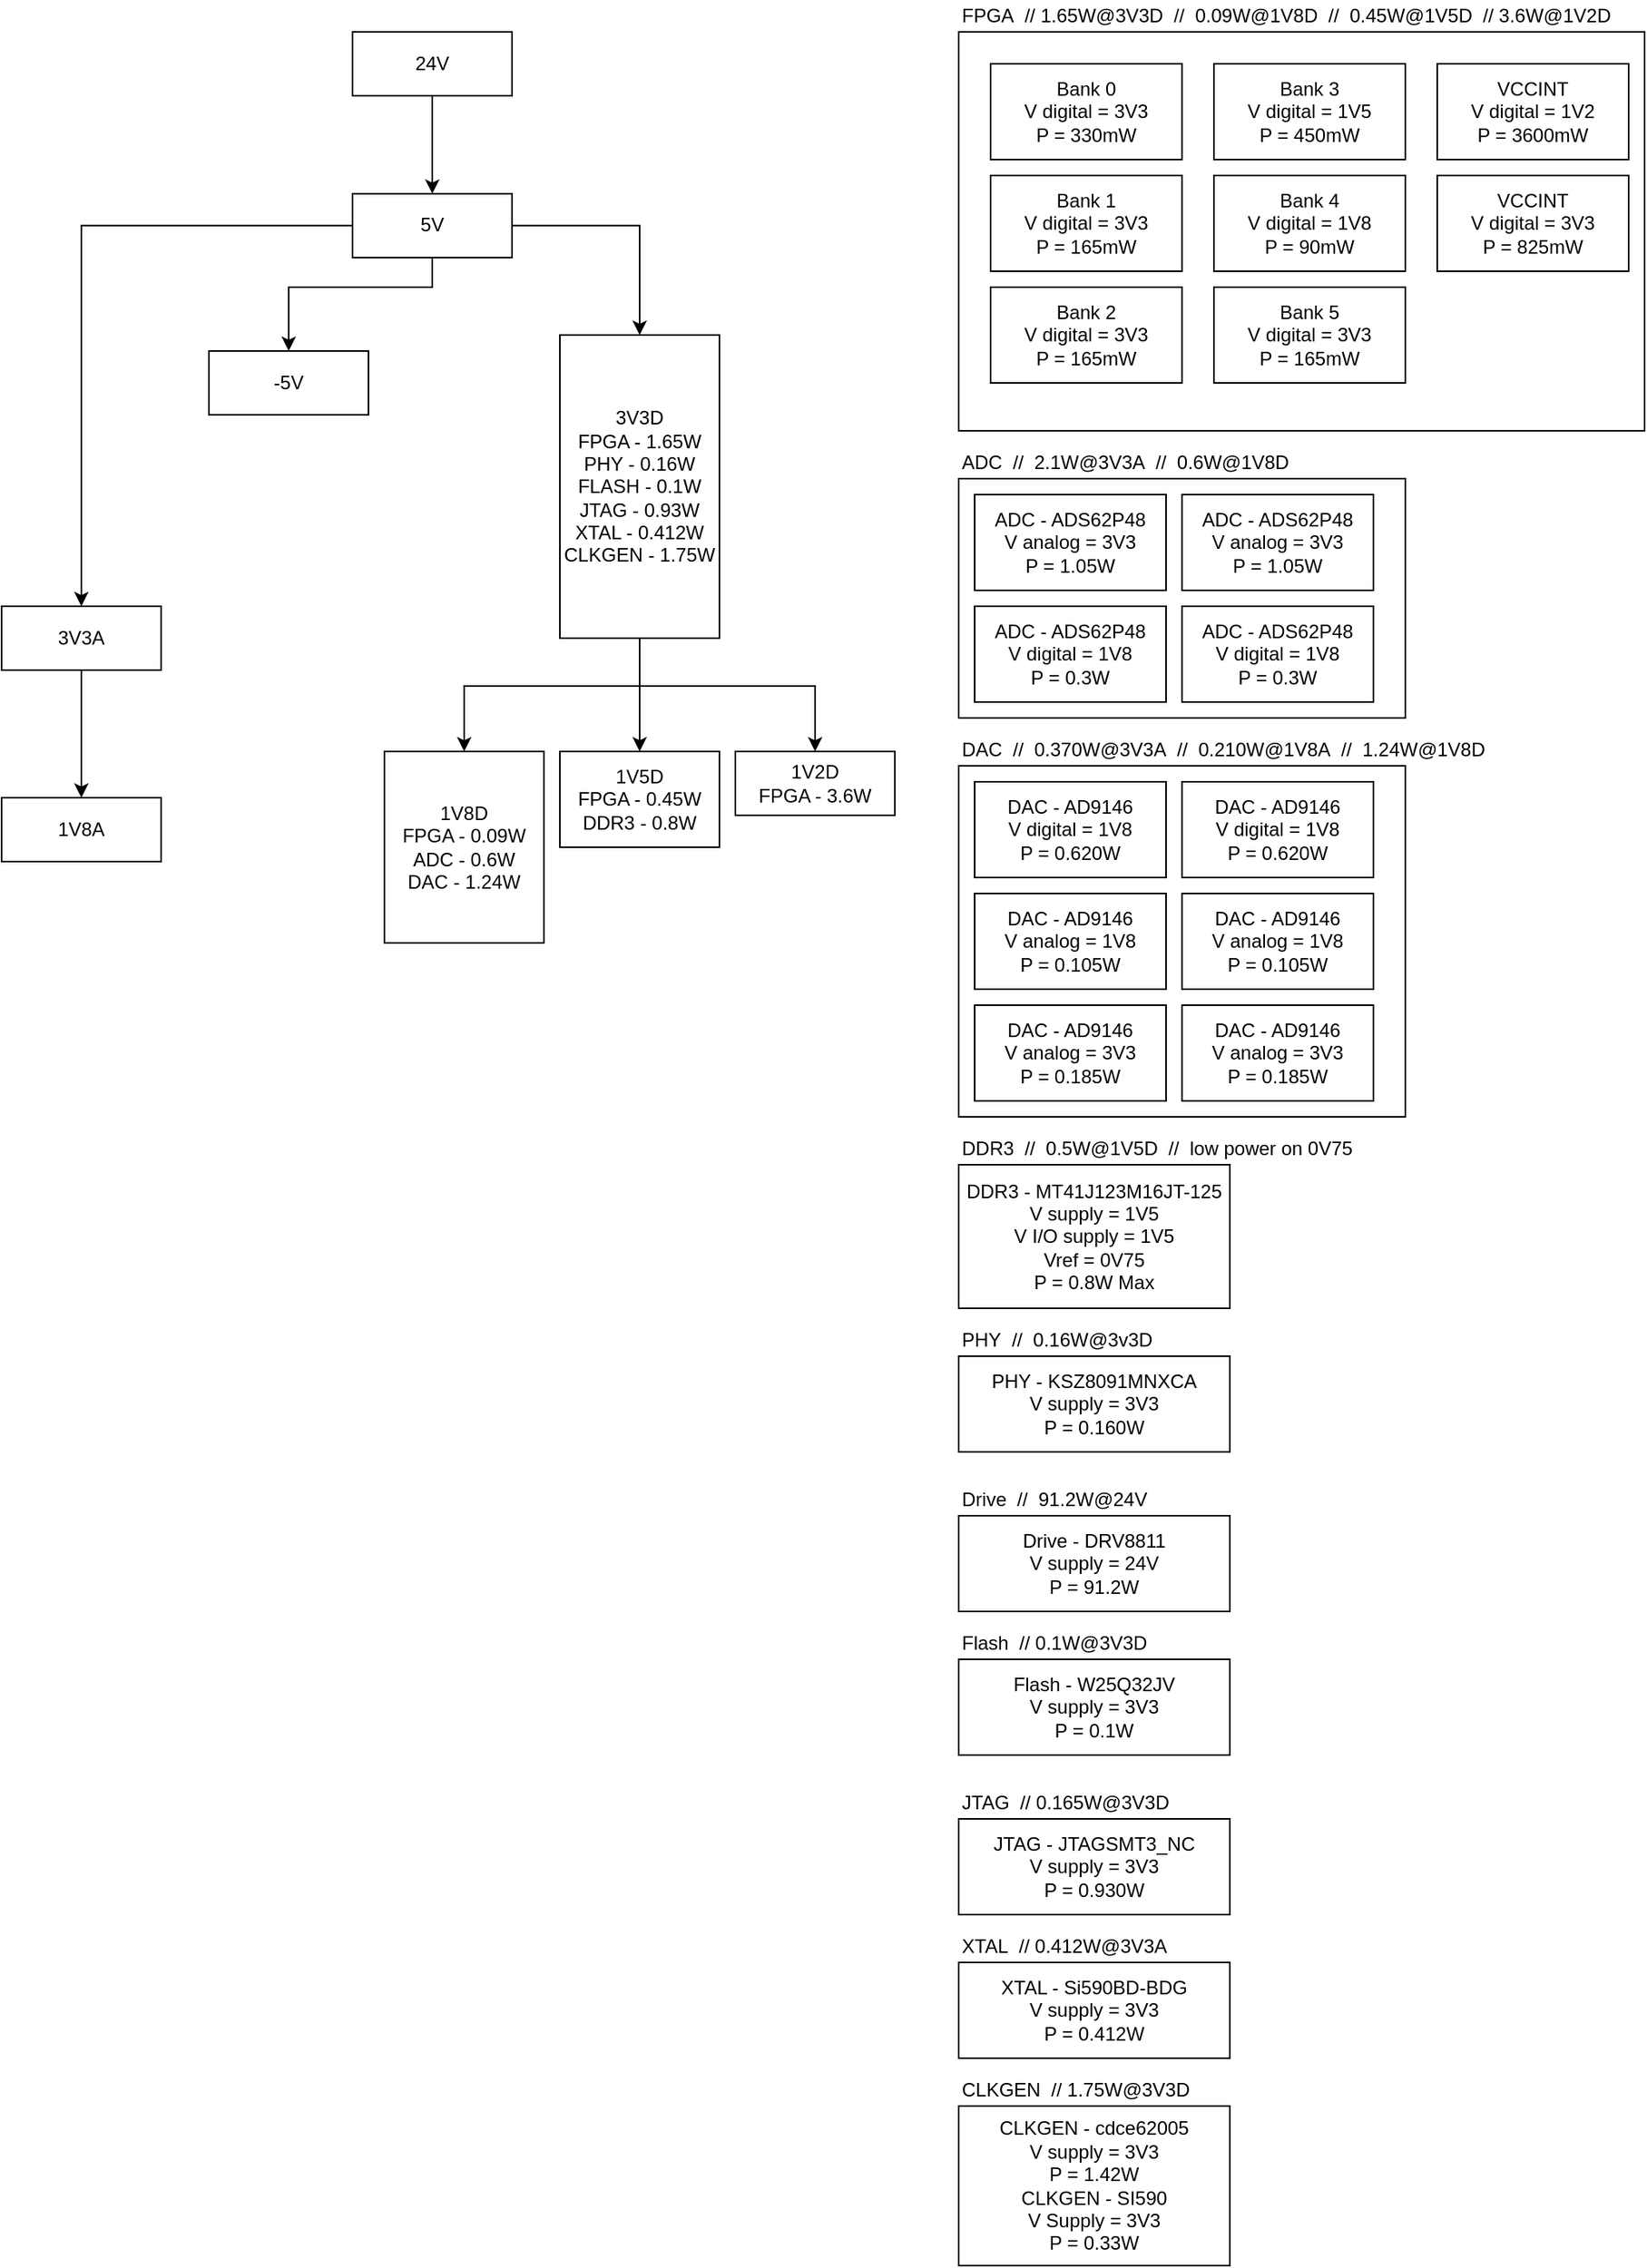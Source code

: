 <mxfile version="14.2.9" type="device"><diagram id="hTTGsYxaitzVj-rRXRXP" name="Page-1"><mxGraphModel dx="2062" dy="1122" grid="1" gridSize="10" guides="1" tooltips="1" connect="1" arrows="1" fold="1" page="1" pageScale="1" pageWidth="1169" pageHeight="827" math="0" shadow="0"><root><mxCell id="0"/><mxCell id="1" parent="0"/><mxCell id="vi5GylQGJiA6pSpL4ePf-6" value="" style="rounded=0;whiteSpace=wrap;html=1;container=1;recursiveResize=0;" parent="1" vertex="1"><mxGeometry x="640" y="40" width="430" height="250" as="geometry"><mxRectangle x="640" y="40" width="50" height="40" as="alternateBounds"/></mxGeometry></mxCell><mxCell id="R8-TVCE3yvpndG-WsekL-1" value="Bank 0&lt;br&gt;V digital = 3V3&lt;br&gt;P = 330mW" style="rounded=0;whiteSpace=wrap;html=1;" parent="vi5GylQGJiA6pSpL4ePf-6" vertex="1"><mxGeometry x="20" y="20" width="120" height="60" as="geometry"/></mxCell><mxCell id="R8-TVCE3yvpndG-WsekL-2" value="Bank 1&lt;br&gt;V digital = 3V3&lt;br&gt;P = 165mW" style="rounded=0;whiteSpace=wrap;html=1;" parent="vi5GylQGJiA6pSpL4ePf-6" vertex="1"><mxGeometry x="20" y="90" width="120" height="60" as="geometry"/></mxCell><mxCell id="R8-TVCE3yvpndG-WsekL-3" value="Bank 2&lt;br&gt;V digital = 3V3&lt;br&gt;P = 165mW" style="rounded=0;whiteSpace=wrap;html=1;" parent="vi5GylQGJiA6pSpL4ePf-6" vertex="1"><mxGeometry x="20" y="160" width="120" height="60" as="geometry"/></mxCell><mxCell id="R8-TVCE3yvpndG-WsekL-4" value="Bank 3&lt;br&gt;V digital = 1V5&lt;br&gt;P = 450mW" style="rounded=0;whiteSpace=wrap;html=1;" parent="vi5GylQGJiA6pSpL4ePf-6" vertex="1"><mxGeometry x="160" y="20" width="120" height="60" as="geometry"/></mxCell><mxCell id="R8-TVCE3yvpndG-WsekL-5" value="Bank 4&lt;br&gt;V digital = 1V8&lt;br&gt;P = 90mW" style="rounded=0;whiteSpace=wrap;html=1;" parent="vi5GylQGJiA6pSpL4ePf-6" vertex="1"><mxGeometry x="160" y="90" width="120" height="60" as="geometry"/></mxCell><mxCell id="R8-TVCE3yvpndG-WsekL-6" value="Bank 5&lt;br&gt;V digital = 3V3&lt;br&gt;P = 165mW" style="rounded=0;whiteSpace=wrap;html=1;" parent="vi5GylQGJiA6pSpL4ePf-6" vertex="1"><mxGeometry x="160" y="160" width="120" height="60" as="geometry"/></mxCell><mxCell id="R8-TVCE3yvpndG-WsekL-7" value="VCCINT&lt;br&gt;V digital = 1V2&lt;br&gt;P = 3600mW" style="rounded=0;whiteSpace=wrap;html=1;" parent="vi5GylQGJiA6pSpL4ePf-6" vertex="1"><mxGeometry x="300" y="20" width="120" height="60" as="geometry"/></mxCell><mxCell id="R8-TVCE3yvpndG-WsekL-8" value="VCCINT&lt;br&gt;V digital = 3V3&lt;br&gt;P = 825mW" style="rounded=0;whiteSpace=wrap;html=1;" parent="vi5GylQGJiA6pSpL4ePf-6" vertex="1"><mxGeometry x="300" y="90" width="120" height="60" as="geometry"/></mxCell><mxCell id="vi5GylQGJiA6pSpL4ePf-7" value="FPGA&amp;nbsp; // 1.65W@3V3D&amp;nbsp; //&amp;nbsp; 0.09W@1V8D&amp;nbsp; //&amp;nbsp; 0.45W@1V5D&amp;nbsp; // 3.6W@1V2D&amp;nbsp;&amp;nbsp;" style="text;html=1;align=left;verticalAlign=middle;resizable=0;points=[];autosize=1;" parent="1" vertex="1"><mxGeometry x="640" y="20" width="430" height="20" as="geometry"/></mxCell><mxCell id="vi5GylQGJiA6pSpL4ePf-24" value="" style="group" parent="1" vertex="1" connectable="0"><mxGeometry x="640" y="300" width="280" height="170" as="geometry"/></mxCell><mxCell id="vi5GylQGJiA6pSpL4ePf-13" value="" style="rounded=0;whiteSpace=wrap;html=1;container=1;" parent="vi5GylQGJiA6pSpL4ePf-24" vertex="1"><mxGeometry y="20" width="280" height="150" as="geometry"/></mxCell><mxCell id="vi5GylQGJiA6pSpL4ePf-8" value="ADC - ADS62P48&lt;br&gt;V analog = 3V3&lt;br&gt;P = 1.05W" style="rounded=0;whiteSpace=wrap;html=1;" parent="vi5GylQGJiA6pSpL4ePf-13" vertex="1"><mxGeometry x="10" y="10" width="120" height="60" as="geometry"/></mxCell><mxCell id="vi5GylQGJiA6pSpL4ePf-11" value="ADC - ADS62P48&lt;br&gt;V digital = 1V8&lt;br&gt;P = 0.3W" style="rounded=0;whiteSpace=wrap;html=1;" parent="vi5GylQGJiA6pSpL4ePf-13" vertex="1"><mxGeometry x="10" y="80" width="120" height="60" as="geometry"/></mxCell><mxCell id="vi5GylQGJiA6pSpL4ePf-9" value="ADC - ADS62P48&lt;br&gt;V analog = 3V3&lt;br&gt;P = 1.05W" style="rounded=0;whiteSpace=wrap;html=1;" parent="vi5GylQGJiA6pSpL4ePf-13" vertex="1"><mxGeometry x="140" y="10" width="120" height="60" as="geometry"/></mxCell><mxCell id="vi5GylQGJiA6pSpL4ePf-10" value="ADC - ADS62P48&lt;br&gt;V digital = 1V8&lt;br&gt;P = 0.3W" style="rounded=0;whiteSpace=wrap;html=1;" parent="vi5GylQGJiA6pSpL4ePf-13" vertex="1"><mxGeometry x="140" y="80" width="120" height="60" as="geometry"/></mxCell><mxCell id="vi5GylQGJiA6pSpL4ePf-14" value="ADC&amp;nbsp; //&amp;nbsp; 2.1W@3V3A&amp;nbsp; //&amp;nbsp; 0.6W@1V8D" style="text;html=1;strokeColor=none;fillColor=none;align=left;verticalAlign=middle;whiteSpace=wrap;rounded=0;" parent="vi5GylQGJiA6pSpL4ePf-24" vertex="1"><mxGeometry width="250" height="20" as="geometry"/></mxCell><mxCell id="vi5GylQGJiA6pSpL4ePf-26" value="" style="group" parent="1" vertex="1" connectable="0"><mxGeometry x="640" y="480" width="340" height="240" as="geometry"/></mxCell><mxCell id="vi5GylQGJiA6pSpL4ePf-23" value="" style="rounded=0;whiteSpace=wrap;html=1;container=1;" parent="vi5GylQGJiA6pSpL4ePf-26" vertex="1"><mxGeometry y="20" width="280" height="220" as="geometry"/></mxCell><mxCell id="vi5GylQGJiA6pSpL4ePf-15" value="DAC - AD9146&lt;br&gt;V digital = 1V8&lt;br&gt;P = 0.620W" style="rounded=0;whiteSpace=wrap;html=1;" parent="vi5GylQGJiA6pSpL4ePf-23" vertex="1"><mxGeometry x="10" y="10" width="120" height="60" as="geometry"/></mxCell><mxCell id="vi5GylQGJiA6pSpL4ePf-18" value="DAC - AD9146&lt;br&gt;V analog = 1V8&lt;br&gt;P = 0.105W" style="rounded=0;whiteSpace=wrap;html=1;" parent="vi5GylQGJiA6pSpL4ePf-23" vertex="1"><mxGeometry x="10" y="80" width="120" height="60" as="geometry"/></mxCell><mxCell id="vi5GylQGJiA6pSpL4ePf-19" value="DAC - AD9146&lt;br&gt;V analog = 3V3&lt;br&gt;P = 0.185W" style="rounded=0;whiteSpace=wrap;html=1;" parent="vi5GylQGJiA6pSpL4ePf-23" vertex="1"><mxGeometry x="10" y="150" width="120" height="60" as="geometry"/></mxCell><mxCell id="vi5GylQGJiA6pSpL4ePf-20" value="DAC - AD9146&lt;br&gt;V digital = 1V8&lt;br&gt;P = 0.620W" style="rounded=0;whiteSpace=wrap;html=1;" parent="vi5GylQGJiA6pSpL4ePf-23" vertex="1"><mxGeometry x="140" y="10" width="120" height="60" as="geometry"/></mxCell><mxCell id="vi5GylQGJiA6pSpL4ePf-21" value="DAC - AD9146&lt;br&gt;V analog = 1V8&lt;br&gt;P = 0.105W" style="rounded=0;whiteSpace=wrap;html=1;" parent="vi5GylQGJiA6pSpL4ePf-23" vertex="1"><mxGeometry x="140" y="80" width="120" height="60" as="geometry"/></mxCell><mxCell id="vi5GylQGJiA6pSpL4ePf-22" value="DAC - AD9146&lt;br&gt;V analog = 3V3&lt;br&gt;P = 0.185W" style="rounded=0;whiteSpace=wrap;html=1;" parent="vi5GylQGJiA6pSpL4ePf-23" vertex="1"><mxGeometry x="140" y="150" width="120" height="60" as="geometry"/></mxCell><mxCell id="vi5GylQGJiA6pSpL4ePf-25" value="DAC&amp;nbsp; //&amp;nbsp; 0.370W@3V3A&amp;nbsp; //&amp;nbsp; 0.210W@1V8A&amp;nbsp; //&amp;nbsp; 1.24W@1V8D" style="text;html=1;align=left;verticalAlign=middle;resizable=0;points=[];autosize=1;" parent="vi5GylQGJiA6pSpL4ePf-26" vertex="1"><mxGeometry width="340" height="20" as="geometry"/></mxCell><mxCell id="vi5GylQGJiA6pSpL4ePf-27" value="DDR3 - MT41J123M16JT-125&lt;br&gt;V supply = 1V5&lt;br&gt;V I/O supply = 1V5&lt;br&gt;Vref = 0V75&lt;br&gt;P = 0.8W Max" style="rounded=0;whiteSpace=wrap;html=1;" parent="1" vertex="1"><mxGeometry x="640" y="750" width="170" height="90" as="geometry"/></mxCell><mxCell id="BIMgwWSi9crWqFm1AJt5-1" value="DDR3&amp;nbsp; //&amp;nbsp; 0.5W@1V5D&amp;nbsp; //&amp;nbsp; low power on 0V75" style="text;html=1;align=left;verticalAlign=middle;resizable=0;points=[];autosize=1;" parent="1" vertex="1"><mxGeometry x="640" y="730" width="260" height="20" as="geometry"/></mxCell><mxCell id="BIMgwWSi9crWqFm1AJt5-7" value="PHY - KSZ8091MNXCA&lt;br&gt;V supply = 3V3&lt;br&gt;P = 0.160W" style="rounded=0;whiteSpace=wrap;html=1;" parent="1" vertex="1"><mxGeometry x="640" y="870" width="170" height="60" as="geometry"/></mxCell><mxCell id="BIMgwWSi9crWqFm1AJt5-8" value="PHY&amp;nbsp; //&amp;nbsp; 0.16W@3v3D" style="text;html=1;align=left;verticalAlign=middle;resizable=0;points=[];autosize=1;" parent="1" vertex="1"><mxGeometry x="640" y="850" width="130" height="20" as="geometry"/></mxCell><mxCell id="BIMgwWSi9crWqFm1AJt5-10" value="Drive - DRV8811&lt;br&gt;V supply = 24V&lt;br&gt;P = 91.2W" style="rounded=0;whiteSpace=wrap;html=1;" parent="1" vertex="1"><mxGeometry x="640" y="970" width="170" height="60" as="geometry"/></mxCell><mxCell id="BIMgwWSi9crWqFm1AJt5-11" value="Drive&amp;nbsp; //&amp;nbsp; 91.2W@24V" style="text;html=1;align=left;verticalAlign=middle;resizable=0;points=[];autosize=1;" parent="1" vertex="1"><mxGeometry x="640" y="950" width="130" height="20" as="geometry"/></mxCell><mxCell id="BIMgwWSi9crWqFm1AJt5-13" value="Flash - W25Q32JV&lt;br&gt;V supply = 3V3&lt;br&gt;P = 0.1W" style="rounded=0;whiteSpace=wrap;html=1;" parent="1" vertex="1"><mxGeometry x="640" y="1060" width="170" height="60" as="geometry"/></mxCell><mxCell id="BIMgwWSi9crWqFm1AJt5-14" value="Flash&amp;nbsp; // 0.1W@3V3D" style="text;html=1;align=left;verticalAlign=middle;resizable=0;points=[];autosize=1;" parent="1" vertex="1"><mxGeometry x="640" y="1040" width="130" height="20" as="geometry"/></mxCell><mxCell id="BIMgwWSi9crWqFm1AJt5-16" value="JTAG - JTAGSMT3_NC&lt;br&gt;V supply = 3V3&lt;br&gt;P = 0.930W" style="rounded=0;whiteSpace=wrap;html=1;" parent="1" vertex="1"><mxGeometry x="640" y="1160" width="170" height="60" as="geometry"/></mxCell><mxCell id="BIMgwWSi9crWqFm1AJt5-17" value="JTAG&amp;nbsp; // 0.165W@3V3D" style="text;html=1;align=left;verticalAlign=middle;resizable=0;points=[];autosize=1;" parent="1" vertex="1"><mxGeometry x="640" y="1140" width="150" height="20" as="geometry"/></mxCell><mxCell id="BIMgwWSi9crWqFm1AJt5-19" value="XTAL - Si590BD-BDG&lt;br&gt;V supply = 3V3&lt;br&gt;P = 0.412W" style="rounded=0;whiteSpace=wrap;html=1;" parent="1" vertex="1"><mxGeometry x="640" y="1250" width="170" height="60" as="geometry"/></mxCell><mxCell id="BIMgwWSi9crWqFm1AJt5-20" value="&lt;span style=&quot;text-align: center&quot;&gt;XTAL&lt;/span&gt;&amp;nbsp; // 0.412W@3V3A" style="text;html=1;align=left;verticalAlign=middle;resizable=0;points=[];autosize=1;" parent="1" vertex="1"><mxGeometry x="640" y="1230" width="150" height="20" as="geometry"/></mxCell><mxCell id="BIMgwWSi9crWqFm1AJt5-21" value="CLKGEN - cdce62005&lt;br&gt;V supply = 3V3&lt;br&gt;P = 1.42W&lt;br&gt;CLKGEN - SI590&lt;br&gt;V Supply = 3V3&lt;br&gt;P = 0.33W" style="rounded=0;whiteSpace=wrap;html=1;" parent="1" vertex="1"><mxGeometry x="640" y="1340" width="170" height="100" as="geometry"/></mxCell><mxCell id="BIMgwWSi9crWqFm1AJt5-22" value="CLKGEN&amp;nbsp; // 1.75W@3V3D" style="text;html=1;align=left;verticalAlign=middle;resizable=0;points=[];autosize=1;" parent="1" vertex="1"><mxGeometry x="640" y="1320" width="160" height="20" as="geometry"/></mxCell><mxCell id="BIMgwWSi9crWqFm1AJt5-39" style="edgeStyle=orthogonalEdgeStyle;rounded=0;orthogonalLoop=1;jettySize=auto;html=1;exitX=0.5;exitY=1;exitDx=0;exitDy=0;entryX=0.5;entryY=0;entryDx=0;entryDy=0;" parent="1" source="BIMgwWSi9crWqFm1AJt5-30" target="BIMgwWSi9crWqFm1AJt5-31" edge="1"><mxGeometry relative="1" as="geometry"/></mxCell><mxCell id="BIMgwWSi9crWqFm1AJt5-30" value="24V" style="rounded=0;whiteSpace=wrap;html=1;align=center;" parent="1" vertex="1"><mxGeometry x="260" y="40" width="100" height="40" as="geometry"/></mxCell><mxCell id="BIMgwWSi9crWqFm1AJt5-51" style="edgeStyle=orthogonalEdgeStyle;rounded=0;orthogonalLoop=1;jettySize=auto;html=1;exitX=1;exitY=0.5;exitDx=0;exitDy=0;entryX=0.5;entryY=0;entryDx=0;entryDy=0;" parent="1" source="BIMgwWSi9crWqFm1AJt5-31" target="BIMgwWSi9crWqFm1AJt5-45" edge="1"><mxGeometry relative="1" as="geometry"/></mxCell><mxCell id="BIMgwWSi9crWqFm1AJt5-56" style="edgeStyle=orthogonalEdgeStyle;rounded=0;orthogonalLoop=1;jettySize=auto;html=1;exitX=0;exitY=0.5;exitDx=0;exitDy=0;entryX=0.5;entryY=0;entryDx=0;entryDy=0;" parent="1" source="BIMgwWSi9crWqFm1AJt5-31" target="BIMgwWSi9crWqFm1AJt5-43" edge="1"><mxGeometry relative="1" as="geometry"/></mxCell><mxCell id="R8-TVCE3yvpndG-WsekL-12" style="edgeStyle=orthogonalEdgeStyle;rounded=0;orthogonalLoop=1;jettySize=auto;html=1;exitX=0.5;exitY=1;exitDx=0;exitDy=0;entryX=0.5;entryY=0;entryDx=0;entryDy=0;" parent="1" source="BIMgwWSi9crWqFm1AJt5-31" target="R8-TVCE3yvpndG-WsekL-11" edge="1"><mxGeometry relative="1" as="geometry"><Array as="points"><mxPoint x="310" y="200"/><mxPoint x="220" y="200"/></Array></mxGeometry></mxCell><mxCell id="BIMgwWSi9crWqFm1AJt5-31" value="5V" style="rounded=0;whiteSpace=wrap;html=1;align=center;" parent="1" vertex="1"><mxGeometry x="260" y="141.43" width="100" height="40" as="geometry"/></mxCell><mxCell id="BIMgwWSi9crWqFm1AJt5-57" style="edgeStyle=orthogonalEdgeStyle;rounded=0;orthogonalLoop=1;jettySize=auto;html=1;exitX=0.5;exitY=1;exitDx=0;exitDy=0;entryX=0.5;entryY=0;entryDx=0;entryDy=0;" parent="1" source="BIMgwWSi9crWqFm1AJt5-43" target="BIMgwWSi9crWqFm1AJt5-46" edge="1"><mxGeometry relative="1" as="geometry"/></mxCell><mxCell id="BIMgwWSi9crWqFm1AJt5-43" value="3V3A" style="rounded=0;whiteSpace=wrap;html=1;align=center;" parent="1" vertex="1"><mxGeometry x="40" y="400" width="100" height="40" as="geometry"/></mxCell><mxCell id="BIMgwWSi9crWqFm1AJt5-53" style="edgeStyle=orthogonalEdgeStyle;rounded=0;orthogonalLoop=1;jettySize=auto;html=1;exitX=0.5;exitY=1;exitDx=0;exitDy=0;entryX=0.5;entryY=0;entryDx=0;entryDy=0;" parent="1" source="BIMgwWSi9crWqFm1AJt5-45" target="BIMgwWSi9crWqFm1AJt5-48" edge="1"><mxGeometry relative="1" as="geometry"><Array as="points"><mxPoint x="440" y="450"/><mxPoint x="330" y="450"/></Array></mxGeometry></mxCell><mxCell id="BIMgwWSi9crWqFm1AJt5-54" style="edgeStyle=orthogonalEdgeStyle;rounded=0;orthogonalLoop=1;jettySize=auto;html=1;exitX=0.5;exitY=1;exitDx=0;exitDy=0;entryX=0.5;entryY=0;entryDx=0;entryDy=0;" parent="1" source="BIMgwWSi9crWqFm1AJt5-45" target="BIMgwWSi9crWqFm1AJt5-50" edge="1"><mxGeometry relative="1" as="geometry"/></mxCell><mxCell id="BIMgwWSi9crWqFm1AJt5-55" style="edgeStyle=orthogonalEdgeStyle;rounded=0;orthogonalLoop=1;jettySize=auto;html=1;exitX=0.5;exitY=1;exitDx=0;exitDy=0;entryX=0.5;entryY=0;entryDx=0;entryDy=0;" parent="1" source="BIMgwWSi9crWqFm1AJt5-45" target="BIMgwWSi9crWqFm1AJt5-47" edge="1"><mxGeometry relative="1" as="geometry"><Array as="points"><mxPoint x="440" y="450"/><mxPoint x="550" y="450"/></Array></mxGeometry></mxCell><mxCell id="BIMgwWSi9crWqFm1AJt5-45" value="3V3D&lt;br&gt;FPGA - 1.65W&lt;br&gt;PHY - 0.16W&lt;br&gt;FLASH - 0.1W&lt;br&gt;JTAG - 0.93W&lt;br&gt;XTAL - 0.412W&lt;br&gt;CLKGEN - 1.75W" style="rounded=0;whiteSpace=wrap;html=1;align=center;" parent="1" vertex="1"><mxGeometry x="390" y="230" width="100" height="190" as="geometry"/></mxCell><mxCell id="BIMgwWSi9crWqFm1AJt5-46" value="1V8A" style="rounded=0;whiteSpace=wrap;html=1;align=center;" parent="1" vertex="1"><mxGeometry x="40" y="520" width="100" height="40" as="geometry"/></mxCell><mxCell id="BIMgwWSi9crWqFm1AJt5-47" value="1V2D&lt;br&gt;FPGA - 3.6W" style="rounded=0;whiteSpace=wrap;html=1;align=center;" parent="1" vertex="1"><mxGeometry x="500" y="491" width="100" height="40" as="geometry"/></mxCell><mxCell id="BIMgwWSi9crWqFm1AJt5-48" value="1V8D&lt;br&gt;FPGA - 0.09W&lt;br&gt;ADC - 0.6W&lt;br&gt;DAC - 1.24W&lt;br&gt;" style="rounded=0;whiteSpace=wrap;html=1;align=center;" parent="1" vertex="1"><mxGeometry x="280" y="491" width="100" height="120" as="geometry"/></mxCell><mxCell id="BIMgwWSi9crWqFm1AJt5-50" value="1V5D&lt;br&gt;FPGA - 0.45W&lt;br&gt;DDR3 - 0.8W" style="rounded=0;whiteSpace=wrap;html=1;align=center;" parent="1" vertex="1"><mxGeometry x="390" y="491" width="100" height="60" as="geometry"/></mxCell><mxCell id="R8-TVCE3yvpndG-WsekL-11" value="-5V" style="rounded=0;whiteSpace=wrap;html=1;align=center;" parent="1" vertex="1"><mxGeometry x="170" y="240" width="100" height="40" as="geometry"/></mxCell></root></mxGraphModel></diagram></mxfile>